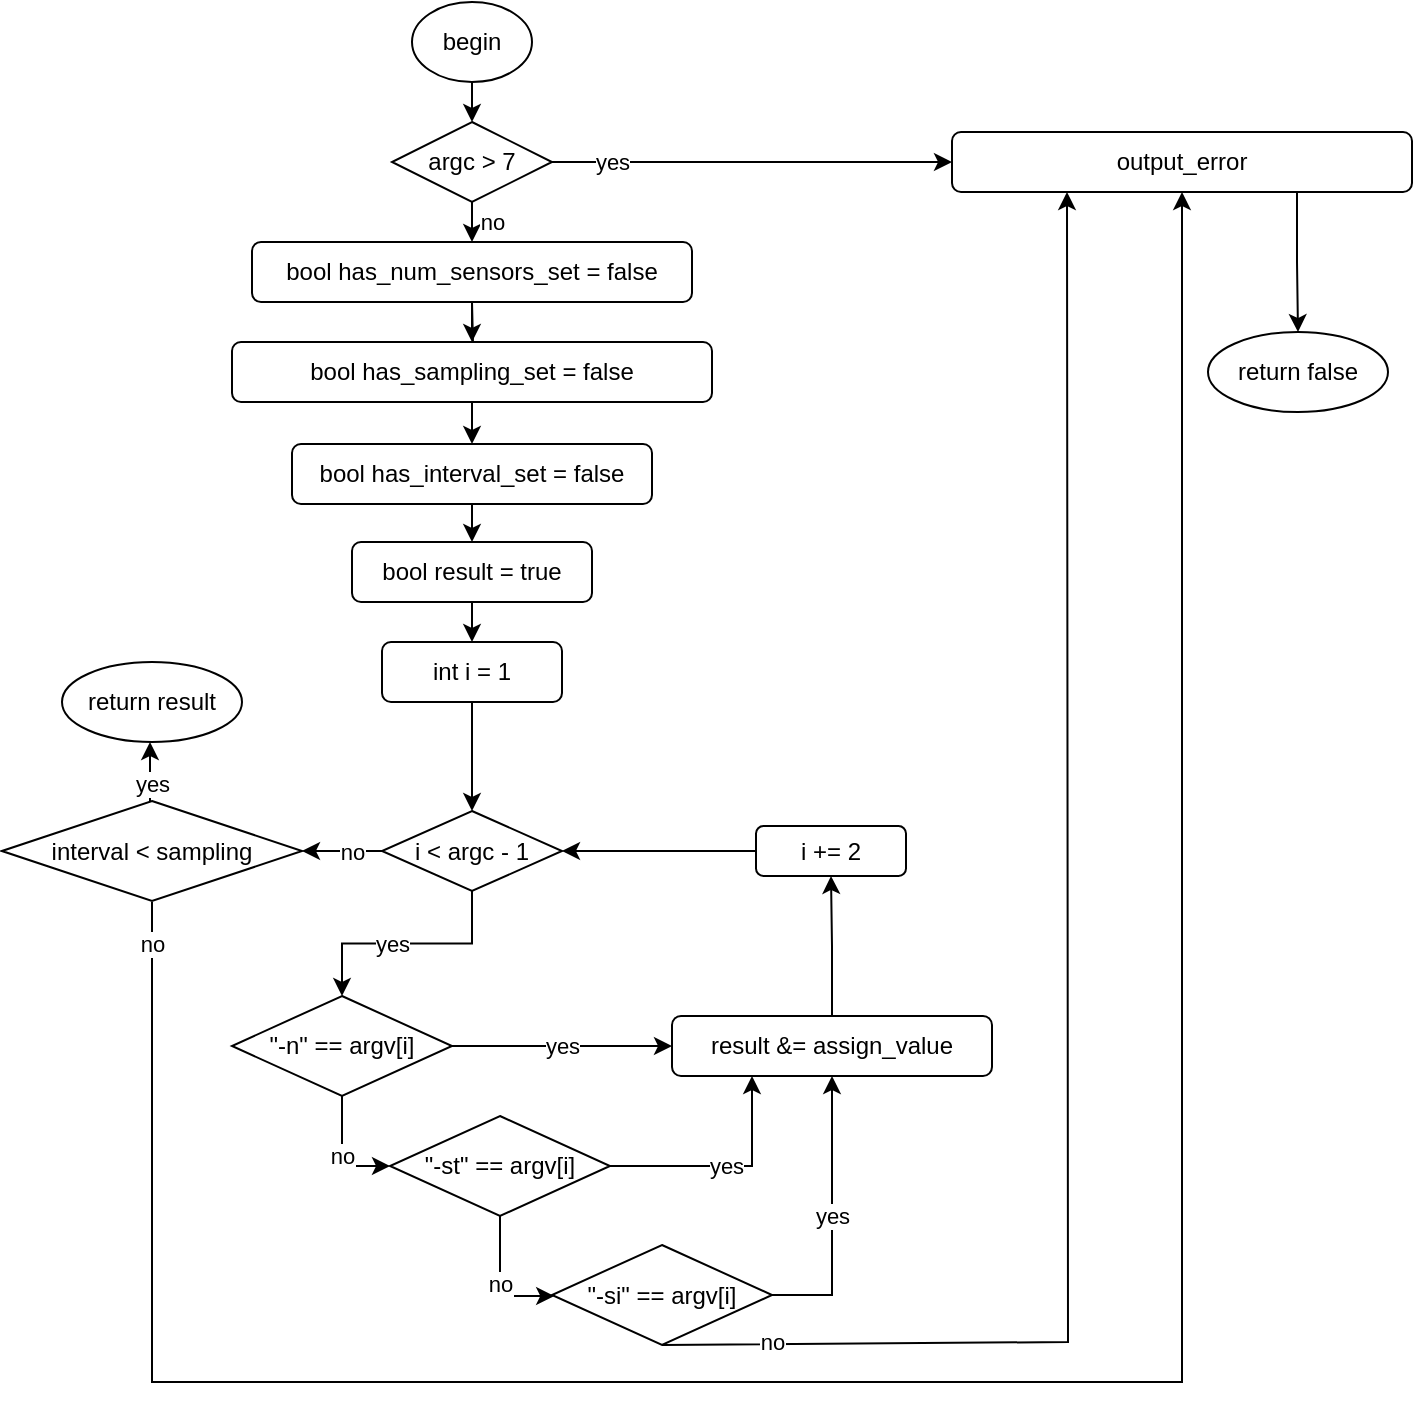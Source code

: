 <mxfile version="20.0.4" type="github">
  <diagram id="C5RBs43oDa-KdzZeNtuy" name="Page-1">
    <mxGraphModel dx="976" dy="587" grid="1" gridSize="10" guides="1" tooltips="1" connect="1" arrows="1" fold="1" page="1" pageScale="1" pageWidth="827" pageHeight="1169" math="0" shadow="0">
      <root>
        <mxCell id="WIyWlLk6GJQsqaUBKTNV-0" />
        <mxCell id="WIyWlLk6GJQsqaUBKTNV-1" parent="WIyWlLk6GJQsqaUBKTNV-0" />
        <mxCell id="TfTARqASa1PiYTCv1m8Y-1" value="begin" style="ellipse;whiteSpace=wrap;html=1;" vertex="1" parent="WIyWlLk6GJQsqaUBKTNV-1">
          <mxGeometry x="260" y="30" width="60" height="40" as="geometry" />
        </mxCell>
        <mxCell id="TfTARqASa1PiYTCv1m8Y-23" value="" style="edgeStyle=orthogonalEdgeStyle;rounded=0;orthogonalLoop=1;jettySize=auto;html=1;" edge="1" parent="WIyWlLk6GJQsqaUBKTNV-1" target="TfTARqASa1PiYTCv1m8Y-6">
          <mxGeometry relative="1" as="geometry">
            <mxPoint x="290" y="180" as="sourcePoint" />
          </mxGeometry>
        </mxCell>
        <mxCell id="TfTARqASa1PiYTCv1m8Y-2" value="argc &amp;gt; 7" style="rhombus;whiteSpace=wrap;html=1;" vertex="1" parent="WIyWlLk6GJQsqaUBKTNV-1">
          <mxGeometry x="250" y="90" width="80" height="40" as="geometry" />
        </mxCell>
        <mxCell id="TfTARqASa1PiYTCv1m8Y-41" value="" style="edgeStyle=orthogonalEdgeStyle;rounded=0;orthogonalLoop=1;jettySize=auto;html=1;exitX=0.75;exitY=1;exitDx=0;exitDy=0;" edge="1" parent="WIyWlLk6GJQsqaUBKTNV-1" source="TfTARqASa1PiYTCv1m8Y-3" target="TfTARqASa1PiYTCv1m8Y-40">
          <mxGeometry relative="1" as="geometry" />
        </mxCell>
        <mxCell id="TfTARqASa1PiYTCv1m8Y-3" value="&lt;span style=&quot;background-color: initial;&quot;&gt;output_error&lt;/span&gt;" style="rounded=1;whiteSpace=wrap;html=1;" vertex="1" parent="WIyWlLk6GJQsqaUBKTNV-1">
          <mxGeometry x="530" y="95" width="230" height="30" as="geometry" />
        </mxCell>
        <mxCell id="TfTARqASa1PiYTCv1m8Y-5" value="&lt;span style=&quot;background-color: initial;&quot;&gt;bool has_num_sensors_set = false&lt;/span&gt;" style="rounded=1;whiteSpace=wrap;html=1;" vertex="1" parent="WIyWlLk6GJQsqaUBKTNV-1">
          <mxGeometry x="180" y="150" width="220" height="30" as="geometry" />
        </mxCell>
        <mxCell id="TfTARqASa1PiYTCv1m8Y-6" value="bool has_sampling_set = false" style="rounded=1;whiteSpace=wrap;html=1;" vertex="1" parent="WIyWlLk6GJQsqaUBKTNV-1">
          <mxGeometry x="170" y="200" width="240" height="30" as="geometry" />
        </mxCell>
        <mxCell id="TfTARqASa1PiYTCv1m8Y-7" value="&lt;div&gt;bool has_interval_set = false&lt;/div&gt;" style="rounded=1;whiteSpace=wrap;html=1;" vertex="1" parent="WIyWlLk6GJQsqaUBKTNV-1">
          <mxGeometry x="200" y="251" width="180" height="30" as="geometry" />
        </mxCell>
        <mxCell id="TfTARqASa1PiYTCv1m8Y-8" value="&lt;span style=&quot;background-color: initial;&quot;&gt;bool result = true&lt;br&gt;&lt;/span&gt;" style="rounded=1;whiteSpace=wrap;html=1;" vertex="1" parent="WIyWlLk6GJQsqaUBKTNV-1">
          <mxGeometry x="230" y="300" width="120" height="30" as="geometry" />
        </mxCell>
        <mxCell id="TfTARqASa1PiYTCv1m8Y-31" value="" style="edgeStyle=orthogonalEdgeStyle;rounded=0;orthogonalLoop=1;jettySize=auto;html=1;" edge="1" parent="WIyWlLk6GJQsqaUBKTNV-1" source="TfTARqASa1PiYTCv1m8Y-9" target="TfTARqASa1PiYTCv1m8Y-10">
          <mxGeometry relative="1" as="geometry" />
        </mxCell>
        <mxCell id="TfTARqASa1PiYTCv1m8Y-9" value="&lt;div style=&quot;line-height: 19px;&quot;&gt;int i = 1&lt;/div&gt;" style="rounded=1;whiteSpace=wrap;html=1;" vertex="1" parent="WIyWlLk6GJQsqaUBKTNV-1">
          <mxGeometry x="245" y="350" width="90" height="30" as="geometry" />
        </mxCell>
        <mxCell id="TfTARqASa1PiYTCv1m8Y-32" value="yes" style="edgeStyle=orthogonalEdgeStyle;rounded=0;orthogonalLoop=1;jettySize=auto;html=1;" edge="1" parent="WIyWlLk6GJQsqaUBKTNV-1" source="TfTARqASa1PiYTCv1m8Y-10" target="TfTARqASa1PiYTCv1m8Y-13">
          <mxGeometry x="0.129" relative="1" as="geometry">
            <mxPoint as="offset" />
          </mxGeometry>
        </mxCell>
        <mxCell id="TfTARqASa1PiYTCv1m8Y-42" value="no" style="edgeStyle=orthogonalEdgeStyle;rounded=0;orthogonalLoop=1;jettySize=auto;html=1;" edge="1" parent="WIyWlLk6GJQsqaUBKTNV-1" source="TfTARqASa1PiYTCv1m8Y-10" target="TfTARqASa1PiYTCv1m8Y-17">
          <mxGeometry x="-0.25" relative="1" as="geometry">
            <mxPoint as="offset" />
          </mxGeometry>
        </mxCell>
        <mxCell id="TfTARqASa1PiYTCv1m8Y-10" value="&lt;div style=&quot;line-height: 19px;&quot;&gt;i &amp;lt; argc - 1&lt;/div&gt;" style="rhombus;whiteSpace=wrap;html=1;" vertex="1" parent="WIyWlLk6GJQsqaUBKTNV-1">
          <mxGeometry x="245" y="434.5" width="90" height="40" as="geometry" />
        </mxCell>
        <mxCell id="TfTARqASa1PiYTCv1m8Y-39" value="" style="edgeStyle=orthogonalEdgeStyle;rounded=0;orthogonalLoop=1;jettySize=auto;html=1;" edge="1" parent="WIyWlLk6GJQsqaUBKTNV-1" source="TfTARqASa1PiYTCv1m8Y-11" target="TfTARqASa1PiYTCv1m8Y-10">
          <mxGeometry relative="1" as="geometry" />
        </mxCell>
        <mxCell id="TfTARqASa1PiYTCv1m8Y-11" value="&lt;div style=&quot;line-height: 19px;&quot;&gt;i += 2&lt;/div&gt;" style="rounded=1;whiteSpace=wrap;html=1;" vertex="1" parent="WIyWlLk6GJQsqaUBKTNV-1">
          <mxGeometry x="432" y="442" width="75" height="25" as="geometry" />
        </mxCell>
        <mxCell id="TfTARqASa1PiYTCv1m8Y-33" value="no" style="edgeStyle=orthogonalEdgeStyle;rounded=0;orthogonalLoop=1;jettySize=auto;html=1;" edge="1" parent="WIyWlLk6GJQsqaUBKTNV-1" source="TfTARqASa1PiYTCv1m8Y-13" target="TfTARqASa1PiYTCv1m8Y-15">
          <mxGeometry relative="1" as="geometry">
            <Array as="points">
              <mxPoint x="225" y="612" />
            </Array>
          </mxGeometry>
        </mxCell>
        <mxCell id="TfTARqASa1PiYTCv1m8Y-35" value="yes" style="edgeStyle=orthogonalEdgeStyle;rounded=0;orthogonalLoop=1;jettySize=auto;html=1;" edge="1" parent="WIyWlLk6GJQsqaUBKTNV-1" source="TfTARqASa1PiYTCv1m8Y-13" target="TfTARqASa1PiYTCv1m8Y-16">
          <mxGeometry relative="1" as="geometry" />
        </mxCell>
        <mxCell id="TfTARqASa1PiYTCv1m8Y-13" value="&lt;div style=&quot;line-height: 19px;&quot;&gt;&quot;-n&quot; == argv[i]&lt;/div&gt;" style="rhombus;whiteSpace=wrap;html=1;" vertex="1" parent="WIyWlLk6GJQsqaUBKTNV-1">
          <mxGeometry x="170" y="527" width="110" height="50" as="geometry" />
        </mxCell>
        <mxCell id="TfTARqASa1PiYTCv1m8Y-37" value="yes" style="edgeStyle=orthogonalEdgeStyle;rounded=0;orthogonalLoop=1;jettySize=auto;html=1;exitX=1;exitY=0.5;exitDx=0;exitDy=0;" edge="1" parent="WIyWlLk6GJQsqaUBKTNV-1" source="TfTARqASa1PiYTCv1m8Y-14" target="TfTARqASa1PiYTCv1m8Y-16">
          <mxGeometry relative="1" as="geometry">
            <Array as="points">
              <mxPoint x="470" y="677" />
            </Array>
          </mxGeometry>
        </mxCell>
        <mxCell id="TfTARqASa1PiYTCv1m8Y-14" value="&lt;div style=&quot;line-height: 19px;&quot;&gt;&quot;-si&quot; == argv[i]&lt;/div&gt;" style="rhombus;whiteSpace=wrap;html=1;" vertex="1" parent="WIyWlLk6GJQsqaUBKTNV-1">
          <mxGeometry x="330" y="651.5" width="110" height="50" as="geometry" />
        </mxCell>
        <mxCell id="TfTARqASa1PiYTCv1m8Y-34" value="no" style="edgeStyle=orthogonalEdgeStyle;rounded=0;orthogonalLoop=1;jettySize=auto;html=1;" edge="1" parent="WIyWlLk6GJQsqaUBKTNV-1" source="TfTARqASa1PiYTCv1m8Y-15" target="TfTARqASa1PiYTCv1m8Y-14">
          <mxGeometry relative="1" as="geometry">
            <mxPoint x="340" y="677" as="targetPoint" />
            <Array as="points">
              <mxPoint x="304" y="677" />
            </Array>
          </mxGeometry>
        </mxCell>
        <mxCell id="TfTARqASa1PiYTCv1m8Y-36" value="yes" style="edgeStyle=orthogonalEdgeStyle;rounded=0;orthogonalLoop=1;jettySize=auto;html=1;entryX=0.25;entryY=1;entryDx=0;entryDy=0;" edge="1" parent="WIyWlLk6GJQsqaUBKTNV-1" source="TfTARqASa1PiYTCv1m8Y-15" target="TfTARqASa1PiYTCv1m8Y-16">
          <mxGeometry relative="1" as="geometry" />
        </mxCell>
        <mxCell id="TfTARqASa1PiYTCv1m8Y-15" value="&lt;div style=&quot;line-height: 19px;&quot;&gt;&quot;-st&quot; == argv[i]&lt;/div&gt;" style="rhombus;whiteSpace=wrap;html=1;" vertex="1" parent="WIyWlLk6GJQsqaUBKTNV-1">
          <mxGeometry x="249" y="587" width="110" height="50" as="geometry" />
        </mxCell>
        <mxCell id="TfTARqASa1PiYTCv1m8Y-38" value="" style="edgeStyle=orthogonalEdgeStyle;rounded=0;orthogonalLoop=1;jettySize=auto;html=1;entryX=0.5;entryY=1;entryDx=0;entryDy=0;" edge="1" parent="WIyWlLk6GJQsqaUBKTNV-1" source="TfTARqASa1PiYTCv1m8Y-16" target="TfTARqASa1PiYTCv1m8Y-11">
          <mxGeometry relative="1" as="geometry" />
        </mxCell>
        <mxCell id="TfTARqASa1PiYTCv1m8Y-16" value="&lt;div style=&quot;line-height: 19px;&quot;&gt;result &amp;amp;= assign_value&lt;/div&gt;" style="rounded=1;whiteSpace=wrap;html=1;" vertex="1" parent="WIyWlLk6GJQsqaUBKTNV-1">
          <mxGeometry x="390" y="537" width="160" height="30" as="geometry" />
        </mxCell>
        <mxCell id="TfTARqASa1PiYTCv1m8Y-43" value="yes" style="edgeStyle=orthogonalEdgeStyle;rounded=0;orthogonalLoop=1;jettySize=auto;html=1;" edge="1" parent="WIyWlLk6GJQsqaUBKTNV-1">
          <mxGeometry x="-0.356" y="-1" relative="1" as="geometry">
            <mxPoint x="129" y="429.5" as="sourcePoint" />
            <mxPoint x="129" y="400" as="targetPoint" />
            <mxPoint y="1" as="offset" />
          </mxGeometry>
        </mxCell>
        <mxCell id="TfTARqASa1PiYTCv1m8Y-17" value="&lt;div style=&quot;line-height: 19px;&quot;&gt;interval &amp;lt; sampling&lt;/div&gt;" style="rhombus;whiteSpace=wrap;html=1;" vertex="1" parent="WIyWlLk6GJQsqaUBKTNV-1">
          <mxGeometry x="55" y="429.5" width="150" height="50" as="geometry" />
        </mxCell>
        <mxCell id="TfTARqASa1PiYTCv1m8Y-19" value="&lt;div style=&quot;line-height: 19px;&quot;&gt;return result&lt;/div&gt;" style="ellipse;whiteSpace=wrap;html=1;" vertex="1" parent="WIyWlLk6GJQsqaUBKTNV-1">
          <mxGeometry x="85" y="360" width="90" height="40" as="geometry" />
        </mxCell>
        <mxCell id="TfTARqASa1PiYTCv1m8Y-21" value="" style="endArrow=classic;html=1;rounded=0;" edge="1" parent="WIyWlLk6GJQsqaUBKTNV-1" source="TfTARqASa1PiYTCv1m8Y-1" target="TfTARqASa1PiYTCv1m8Y-2">
          <mxGeometry width="50" height="50" relative="1" as="geometry">
            <mxPoint x="290" y="71" as="sourcePoint" />
            <mxPoint x="290" y="91" as="targetPoint" />
          </mxGeometry>
        </mxCell>
        <mxCell id="TfTARqASa1PiYTCv1m8Y-22" value="" style="endArrow=classic;html=1;rounded=0;entryX=0.5;entryY=0;entryDx=0;entryDy=0;" edge="1" parent="WIyWlLk6GJQsqaUBKTNV-1" source="TfTARqASa1PiYTCv1m8Y-5" target="TfTARqASa1PiYTCv1m8Y-6">
          <mxGeometry width="50" height="50" relative="1" as="geometry">
            <mxPoint x="290" y="180" as="sourcePoint" />
            <mxPoint x="290" y="91" as="targetPoint" />
            <Array as="points" />
          </mxGeometry>
        </mxCell>
        <mxCell id="TfTARqASa1PiYTCv1m8Y-24" value="no" style="endArrow=classic;html=1;rounded=0;" edge="1" parent="WIyWlLk6GJQsqaUBKTNV-1" source="TfTARqASa1PiYTCv1m8Y-2" target="TfTARqASa1PiYTCv1m8Y-5">
          <mxGeometry y="10" width="50" height="50" relative="1" as="geometry">
            <mxPoint x="290" y="129" as="sourcePoint" />
            <mxPoint x="290" y="149" as="targetPoint" />
            <mxPoint as="offset" />
          </mxGeometry>
        </mxCell>
        <mxCell id="TfTARqASa1PiYTCv1m8Y-26" value="" style="endArrow=classic;html=1;rounded=0;exitX=0.5;exitY=1;exitDx=0;exitDy=0;entryX=0.5;entryY=0;entryDx=0;entryDy=0;" edge="1" parent="WIyWlLk6GJQsqaUBKTNV-1" source="TfTARqASa1PiYTCv1m8Y-6" target="TfTARqASa1PiYTCv1m8Y-7">
          <mxGeometry width="50" height="50" relative="1" as="geometry">
            <mxPoint x="390" y="270" as="sourcePoint" />
            <mxPoint x="440" y="220" as="targetPoint" />
          </mxGeometry>
        </mxCell>
        <mxCell id="TfTARqASa1PiYTCv1m8Y-28" value="" style="endArrow=classic;html=1;rounded=0;exitX=0.5;exitY=1;exitDx=0;exitDy=0;entryX=0.5;entryY=0;entryDx=0;entryDy=0;" edge="1" parent="WIyWlLk6GJQsqaUBKTNV-1" source="TfTARqASa1PiYTCv1m8Y-7" target="TfTARqASa1PiYTCv1m8Y-8">
          <mxGeometry width="50" height="50" relative="1" as="geometry">
            <mxPoint x="390" y="270" as="sourcePoint" />
            <mxPoint x="440" y="220" as="targetPoint" />
          </mxGeometry>
        </mxCell>
        <mxCell id="TfTARqASa1PiYTCv1m8Y-30" value="" style="endArrow=classic;html=1;rounded=0;exitX=0.5;exitY=1;exitDx=0;exitDy=0;entryX=0.5;entryY=0;entryDx=0;entryDy=0;" edge="1" parent="WIyWlLk6GJQsqaUBKTNV-1" source="TfTARqASa1PiYTCv1m8Y-8" target="TfTARqASa1PiYTCv1m8Y-9">
          <mxGeometry width="50" height="50" relative="1" as="geometry">
            <mxPoint x="390" y="270" as="sourcePoint" />
            <mxPoint x="440" y="220" as="targetPoint" />
          </mxGeometry>
        </mxCell>
        <mxCell id="TfTARqASa1PiYTCv1m8Y-40" value="return false" style="ellipse;whiteSpace=wrap;html=1;" vertex="1" parent="WIyWlLk6GJQsqaUBKTNV-1">
          <mxGeometry x="658" y="195" width="90" height="40" as="geometry" />
        </mxCell>
        <mxCell id="TfTARqASa1PiYTCv1m8Y-44" value="no" style="endArrow=classic;html=1;rounded=0;exitX=0.5;exitY=1;exitDx=0;exitDy=0;entryX=0.25;entryY=1;entryDx=0;entryDy=0;" edge="1" parent="WIyWlLk6GJQsqaUBKTNV-1" source="TfTARqASa1PiYTCv1m8Y-14" target="TfTARqASa1PiYTCv1m8Y-3">
          <mxGeometry x="-0.859" y="1" width="50" height="50" relative="1" as="geometry">
            <mxPoint x="390" y="500" as="sourcePoint" />
            <mxPoint x="440" y="450" as="targetPoint" />
            <Array as="points">
              <mxPoint x="588" y="700" />
            </Array>
            <mxPoint as="offset" />
          </mxGeometry>
        </mxCell>
        <mxCell id="TfTARqASa1PiYTCv1m8Y-45" value="yes" style="endArrow=classic;html=1;rounded=0;exitX=1;exitY=0.5;exitDx=0;exitDy=0;" edge="1" parent="WIyWlLk6GJQsqaUBKTNV-1" source="TfTARqASa1PiYTCv1m8Y-2" target="TfTARqASa1PiYTCv1m8Y-3">
          <mxGeometry x="-0.7" width="50" height="50" relative="1" as="geometry">
            <mxPoint x="390" y="300" as="sourcePoint" />
            <mxPoint x="440" y="250" as="targetPoint" />
            <Array as="points">
              <mxPoint x="530" y="110" />
            </Array>
            <mxPoint as="offset" />
          </mxGeometry>
        </mxCell>
        <mxCell id="TfTARqASa1PiYTCv1m8Y-46" value="no" style="endArrow=classic;html=1;rounded=0;entryX=0.5;entryY=1;entryDx=0;entryDy=0;" edge="1" parent="WIyWlLk6GJQsqaUBKTNV-1" target="TfTARqASa1PiYTCv1m8Y-3">
          <mxGeometry x="-0.97" width="50" height="50" relative="1" as="geometry">
            <mxPoint x="130" y="480" as="sourcePoint" />
            <mxPoint x="440" y="540" as="targetPoint" />
            <Array as="points">
              <mxPoint x="130" y="720" />
              <mxPoint x="645" y="720" />
            </Array>
            <mxPoint as="offset" />
          </mxGeometry>
        </mxCell>
      </root>
    </mxGraphModel>
  </diagram>
</mxfile>
